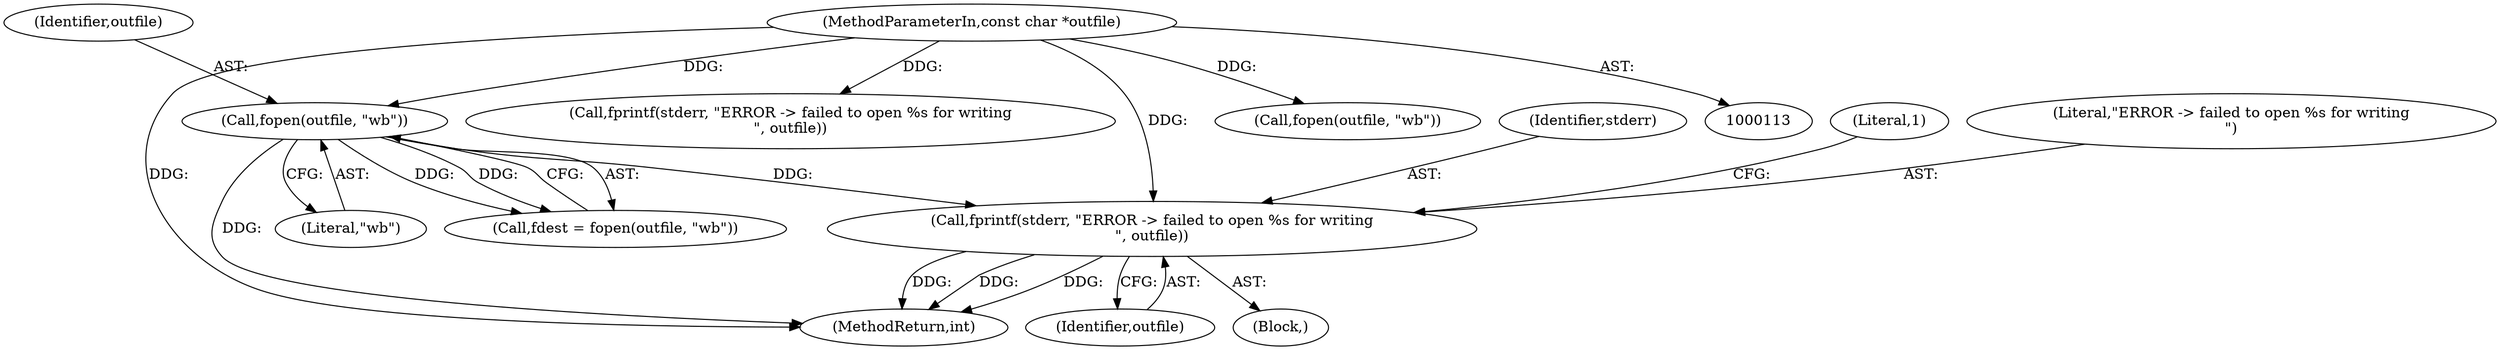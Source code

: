 digraph "0_openjpeg_15f081c89650dccee4aa4ae66f614c3fdb268767_3@API" {
"1001132" [label="(Call,fprintf(stderr, \"ERROR -> failed to open %s for writing\n\", outfile))"];
"1001125" [label="(Call,fopen(outfile, \"wb\"))"];
"1000115" [label="(MethodParameterIn,const char *outfile)"];
"1001127" [label="(Literal,\"wb\")"];
"1001125" [label="(Call,fopen(outfile, \"wb\"))"];
"1001743" [label="(MethodReturn,int)"];
"1001135" [label="(Identifier,outfile)"];
"1001133" [label="(Identifier,stderr)"];
"1001132" [label="(Call,fprintf(stderr, \"ERROR -> failed to open %s for writing\n\", outfile))"];
"1000263" [label="(Call,fprintf(stderr, \"ERROR -> failed to open %s for writing\n\", outfile))"];
"1001123" [label="(Call,fdest = fopen(outfile, \"wb\"))"];
"1001131" [label="(Block,)"];
"1001137" [label="(Literal,1)"];
"1000115" [label="(MethodParameterIn,const char *outfile)"];
"1001126" [label="(Identifier,outfile)"];
"1000256" [label="(Call,fopen(outfile, \"wb\"))"];
"1001134" [label="(Literal,\"ERROR -> failed to open %s for writing\n\")"];
"1001132" -> "1001131"  [label="AST: "];
"1001132" -> "1001135"  [label="CFG: "];
"1001133" -> "1001132"  [label="AST: "];
"1001134" -> "1001132"  [label="AST: "];
"1001135" -> "1001132"  [label="AST: "];
"1001137" -> "1001132"  [label="CFG: "];
"1001132" -> "1001743"  [label="DDG: "];
"1001132" -> "1001743"  [label="DDG: "];
"1001132" -> "1001743"  [label="DDG: "];
"1001125" -> "1001132"  [label="DDG: "];
"1000115" -> "1001132"  [label="DDG: "];
"1001125" -> "1001123"  [label="AST: "];
"1001125" -> "1001127"  [label="CFG: "];
"1001126" -> "1001125"  [label="AST: "];
"1001127" -> "1001125"  [label="AST: "];
"1001123" -> "1001125"  [label="CFG: "];
"1001125" -> "1001743"  [label="DDG: "];
"1001125" -> "1001123"  [label="DDG: "];
"1001125" -> "1001123"  [label="DDG: "];
"1000115" -> "1001125"  [label="DDG: "];
"1000115" -> "1000113"  [label="AST: "];
"1000115" -> "1001743"  [label="DDG: "];
"1000115" -> "1000256"  [label="DDG: "];
"1000115" -> "1000263"  [label="DDG: "];
}
